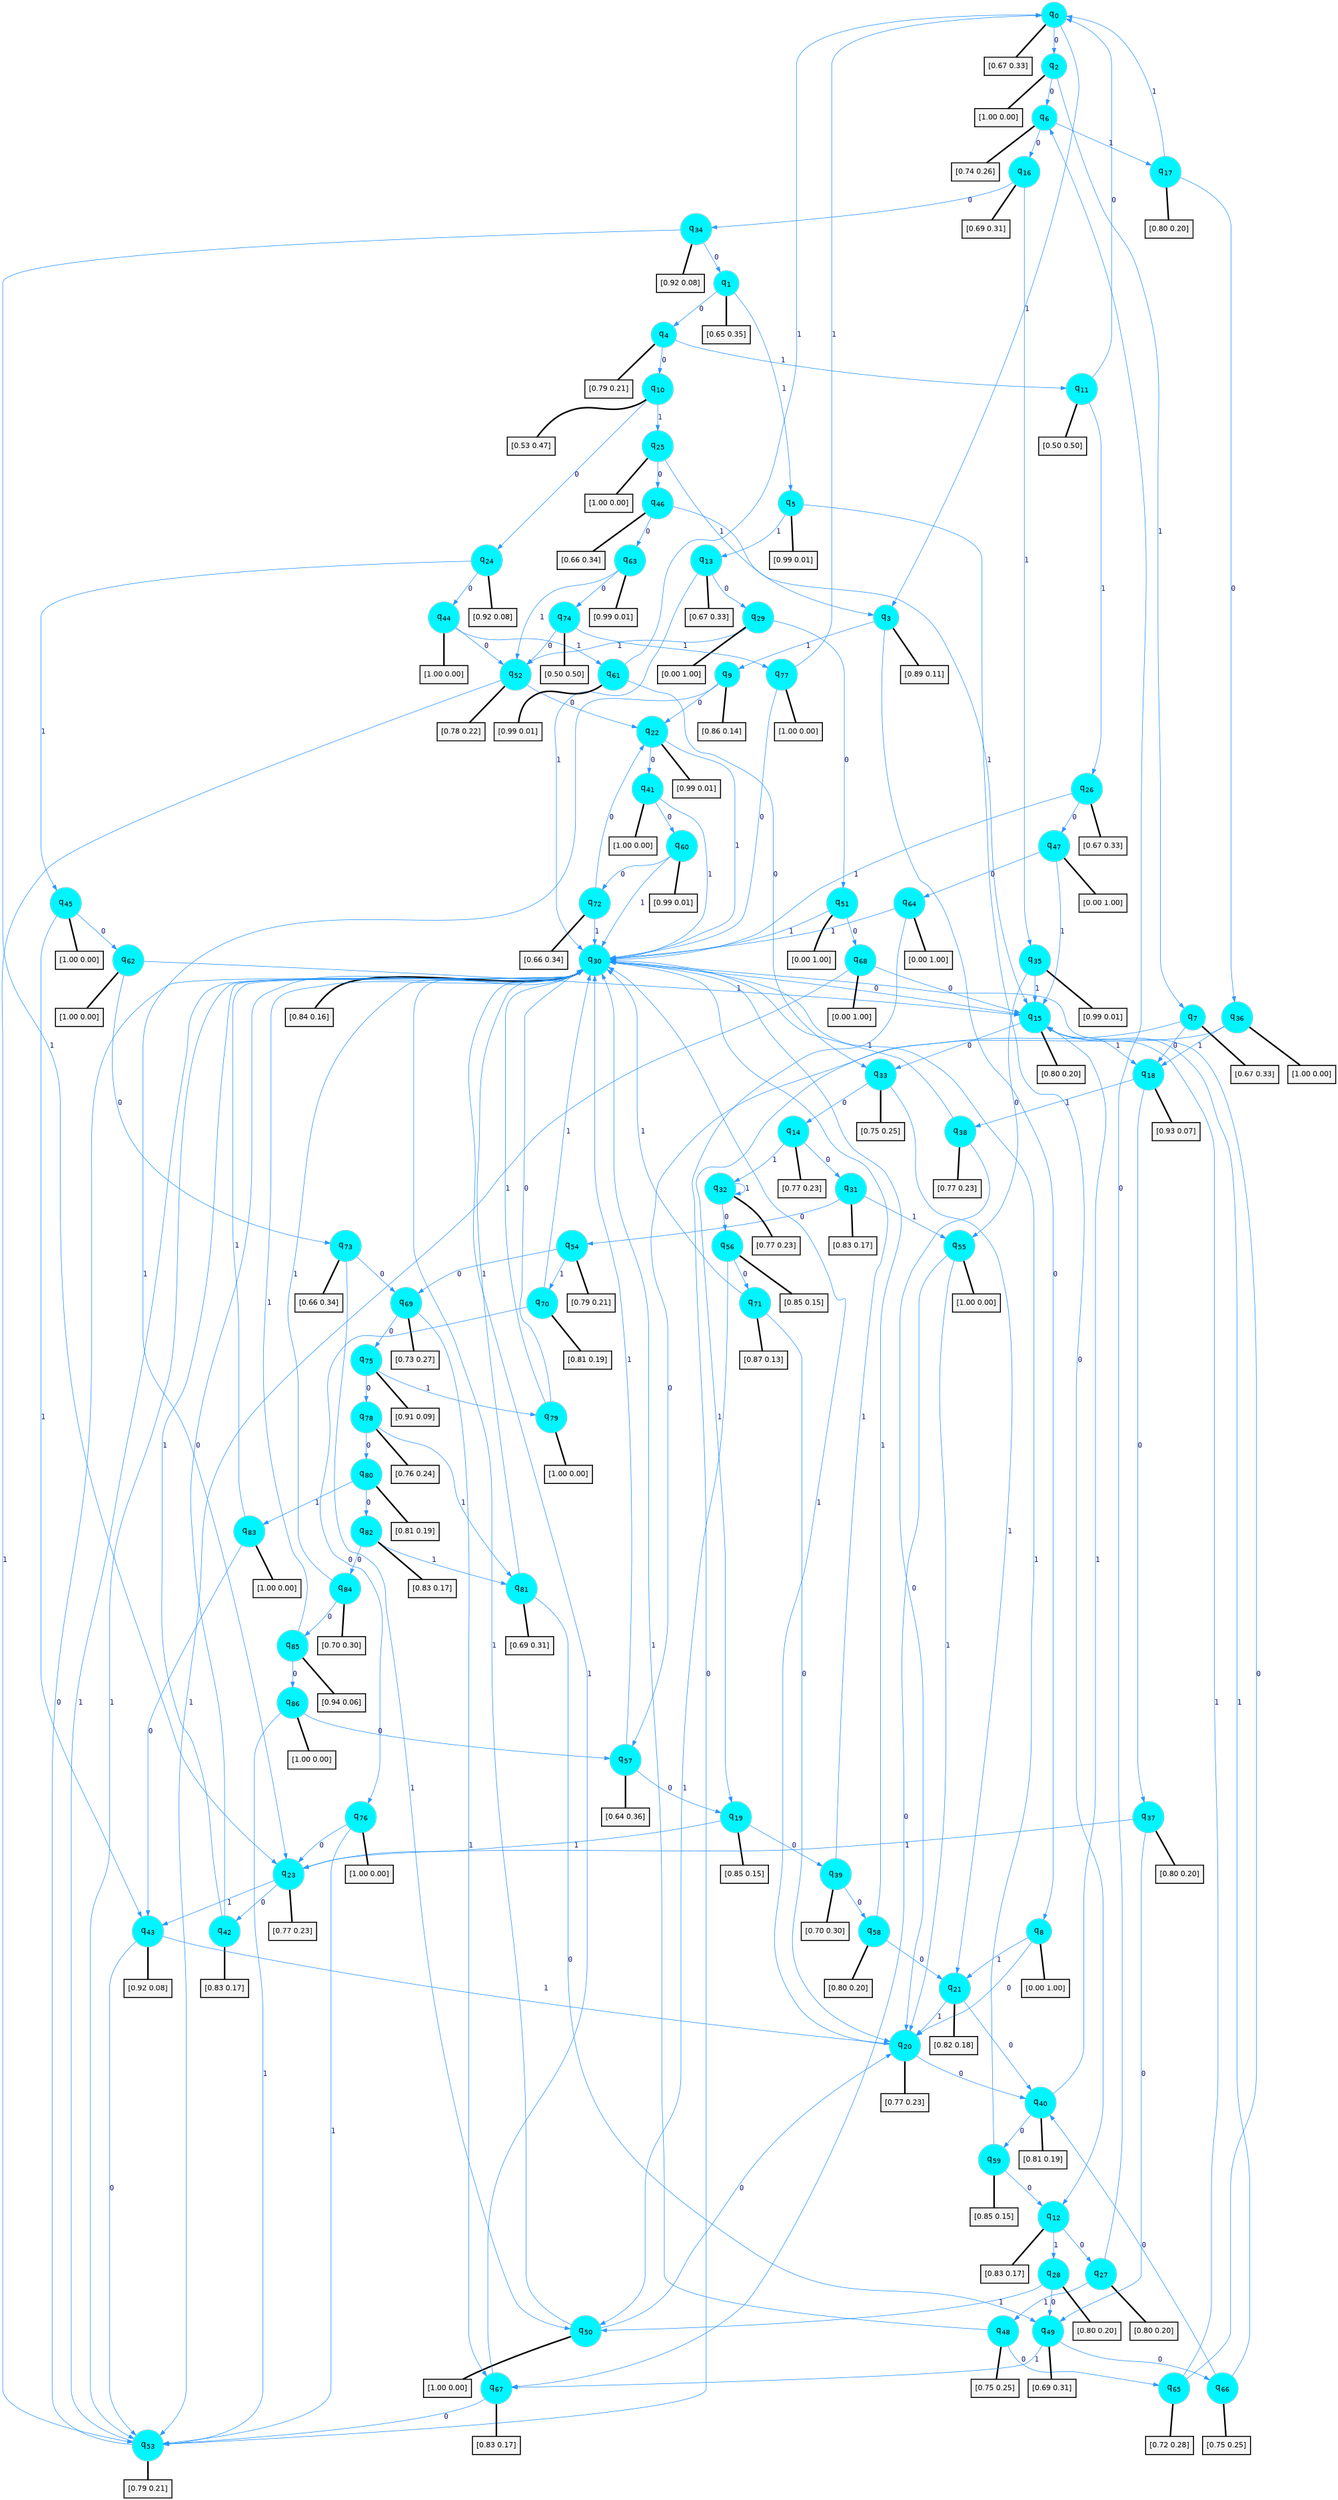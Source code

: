 digraph G {
graph [
bgcolor=transparent, dpi=300, rankdir=TD, size="40,25"];
node [
color=gray, fillcolor=turquoise1, fontcolor=black, fontname=Helvetica, fontsize=16, fontweight=bold, shape=circle, style=filled];
edge [
arrowsize=1, color=dodgerblue1, fontcolor=midnightblue, fontname=courier, fontweight=bold, penwidth=1, style=solid, weight=20];
0[label=<q<SUB>0</SUB>>];
1[label=<q<SUB>1</SUB>>];
2[label=<q<SUB>2</SUB>>];
3[label=<q<SUB>3</SUB>>];
4[label=<q<SUB>4</SUB>>];
5[label=<q<SUB>5</SUB>>];
6[label=<q<SUB>6</SUB>>];
7[label=<q<SUB>7</SUB>>];
8[label=<q<SUB>8</SUB>>];
9[label=<q<SUB>9</SUB>>];
10[label=<q<SUB>10</SUB>>];
11[label=<q<SUB>11</SUB>>];
12[label=<q<SUB>12</SUB>>];
13[label=<q<SUB>13</SUB>>];
14[label=<q<SUB>14</SUB>>];
15[label=<q<SUB>15</SUB>>];
16[label=<q<SUB>16</SUB>>];
17[label=<q<SUB>17</SUB>>];
18[label=<q<SUB>18</SUB>>];
19[label=<q<SUB>19</SUB>>];
20[label=<q<SUB>20</SUB>>];
21[label=<q<SUB>21</SUB>>];
22[label=<q<SUB>22</SUB>>];
23[label=<q<SUB>23</SUB>>];
24[label=<q<SUB>24</SUB>>];
25[label=<q<SUB>25</SUB>>];
26[label=<q<SUB>26</SUB>>];
27[label=<q<SUB>27</SUB>>];
28[label=<q<SUB>28</SUB>>];
29[label=<q<SUB>29</SUB>>];
30[label=<q<SUB>30</SUB>>];
31[label=<q<SUB>31</SUB>>];
32[label=<q<SUB>32</SUB>>];
33[label=<q<SUB>33</SUB>>];
34[label=<q<SUB>34</SUB>>];
35[label=<q<SUB>35</SUB>>];
36[label=<q<SUB>36</SUB>>];
37[label=<q<SUB>37</SUB>>];
38[label=<q<SUB>38</SUB>>];
39[label=<q<SUB>39</SUB>>];
40[label=<q<SUB>40</SUB>>];
41[label=<q<SUB>41</SUB>>];
42[label=<q<SUB>42</SUB>>];
43[label=<q<SUB>43</SUB>>];
44[label=<q<SUB>44</SUB>>];
45[label=<q<SUB>45</SUB>>];
46[label=<q<SUB>46</SUB>>];
47[label=<q<SUB>47</SUB>>];
48[label=<q<SUB>48</SUB>>];
49[label=<q<SUB>49</SUB>>];
50[label=<q<SUB>50</SUB>>];
51[label=<q<SUB>51</SUB>>];
52[label=<q<SUB>52</SUB>>];
53[label=<q<SUB>53</SUB>>];
54[label=<q<SUB>54</SUB>>];
55[label=<q<SUB>55</SUB>>];
56[label=<q<SUB>56</SUB>>];
57[label=<q<SUB>57</SUB>>];
58[label=<q<SUB>58</SUB>>];
59[label=<q<SUB>59</SUB>>];
60[label=<q<SUB>60</SUB>>];
61[label=<q<SUB>61</SUB>>];
62[label=<q<SUB>62</SUB>>];
63[label=<q<SUB>63</SUB>>];
64[label=<q<SUB>64</SUB>>];
65[label=<q<SUB>65</SUB>>];
66[label=<q<SUB>66</SUB>>];
67[label=<q<SUB>67</SUB>>];
68[label=<q<SUB>68</SUB>>];
69[label=<q<SUB>69</SUB>>];
70[label=<q<SUB>70</SUB>>];
71[label=<q<SUB>71</SUB>>];
72[label=<q<SUB>72</SUB>>];
73[label=<q<SUB>73</SUB>>];
74[label=<q<SUB>74</SUB>>];
75[label=<q<SUB>75</SUB>>];
76[label=<q<SUB>76</SUB>>];
77[label=<q<SUB>77</SUB>>];
78[label=<q<SUB>78</SUB>>];
79[label=<q<SUB>79</SUB>>];
80[label=<q<SUB>80</SUB>>];
81[label=<q<SUB>81</SUB>>];
82[label=<q<SUB>82</SUB>>];
83[label=<q<SUB>83</SUB>>];
84[label=<q<SUB>84</SUB>>];
85[label=<q<SUB>85</SUB>>];
86[label=<q<SUB>86</SUB>>];
87[label="[0.67 0.33]", shape=box,fontcolor=black, fontname=Helvetica, fontsize=14, penwidth=2, fillcolor=whitesmoke,color=black];
88[label="[0.65 0.35]", shape=box,fontcolor=black, fontname=Helvetica, fontsize=14, penwidth=2, fillcolor=whitesmoke,color=black];
89[label="[1.00 0.00]", shape=box,fontcolor=black, fontname=Helvetica, fontsize=14, penwidth=2, fillcolor=whitesmoke,color=black];
90[label="[0.89 0.11]", shape=box,fontcolor=black, fontname=Helvetica, fontsize=14, penwidth=2, fillcolor=whitesmoke,color=black];
91[label="[0.79 0.21]", shape=box,fontcolor=black, fontname=Helvetica, fontsize=14, penwidth=2, fillcolor=whitesmoke,color=black];
92[label="[0.99 0.01]", shape=box,fontcolor=black, fontname=Helvetica, fontsize=14, penwidth=2, fillcolor=whitesmoke,color=black];
93[label="[0.74 0.26]", shape=box,fontcolor=black, fontname=Helvetica, fontsize=14, penwidth=2, fillcolor=whitesmoke,color=black];
94[label="[0.67 0.33]", shape=box,fontcolor=black, fontname=Helvetica, fontsize=14, penwidth=2, fillcolor=whitesmoke,color=black];
95[label="[0.00 1.00]", shape=box,fontcolor=black, fontname=Helvetica, fontsize=14, penwidth=2, fillcolor=whitesmoke,color=black];
96[label="[0.86 0.14]", shape=box,fontcolor=black, fontname=Helvetica, fontsize=14, penwidth=2, fillcolor=whitesmoke,color=black];
97[label="[0.53 0.47]", shape=box,fontcolor=black, fontname=Helvetica, fontsize=14, penwidth=2, fillcolor=whitesmoke,color=black];
98[label="[0.50 0.50]", shape=box,fontcolor=black, fontname=Helvetica, fontsize=14, penwidth=2, fillcolor=whitesmoke,color=black];
99[label="[0.83 0.17]", shape=box,fontcolor=black, fontname=Helvetica, fontsize=14, penwidth=2, fillcolor=whitesmoke,color=black];
100[label="[0.67 0.33]", shape=box,fontcolor=black, fontname=Helvetica, fontsize=14, penwidth=2, fillcolor=whitesmoke,color=black];
101[label="[0.77 0.23]", shape=box,fontcolor=black, fontname=Helvetica, fontsize=14, penwidth=2, fillcolor=whitesmoke,color=black];
102[label="[0.80 0.20]", shape=box,fontcolor=black, fontname=Helvetica, fontsize=14, penwidth=2, fillcolor=whitesmoke,color=black];
103[label="[0.69 0.31]", shape=box,fontcolor=black, fontname=Helvetica, fontsize=14, penwidth=2, fillcolor=whitesmoke,color=black];
104[label="[0.80 0.20]", shape=box,fontcolor=black, fontname=Helvetica, fontsize=14, penwidth=2, fillcolor=whitesmoke,color=black];
105[label="[0.93 0.07]", shape=box,fontcolor=black, fontname=Helvetica, fontsize=14, penwidth=2, fillcolor=whitesmoke,color=black];
106[label="[0.85 0.15]", shape=box,fontcolor=black, fontname=Helvetica, fontsize=14, penwidth=2, fillcolor=whitesmoke,color=black];
107[label="[0.77 0.23]", shape=box,fontcolor=black, fontname=Helvetica, fontsize=14, penwidth=2, fillcolor=whitesmoke,color=black];
108[label="[0.82 0.18]", shape=box,fontcolor=black, fontname=Helvetica, fontsize=14, penwidth=2, fillcolor=whitesmoke,color=black];
109[label="[0.99 0.01]", shape=box,fontcolor=black, fontname=Helvetica, fontsize=14, penwidth=2, fillcolor=whitesmoke,color=black];
110[label="[0.77 0.23]", shape=box,fontcolor=black, fontname=Helvetica, fontsize=14, penwidth=2, fillcolor=whitesmoke,color=black];
111[label="[0.92 0.08]", shape=box,fontcolor=black, fontname=Helvetica, fontsize=14, penwidth=2, fillcolor=whitesmoke,color=black];
112[label="[1.00 0.00]", shape=box,fontcolor=black, fontname=Helvetica, fontsize=14, penwidth=2, fillcolor=whitesmoke,color=black];
113[label="[0.67 0.33]", shape=box,fontcolor=black, fontname=Helvetica, fontsize=14, penwidth=2, fillcolor=whitesmoke,color=black];
114[label="[0.80 0.20]", shape=box,fontcolor=black, fontname=Helvetica, fontsize=14, penwidth=2, fillcolor=whitesmoke,color=black];
115[label="[0.80 0.20]", shape=box,fontcolor=black, fontname=Helvetica, fontsize=14, penwidth=2, fillcolor=whitesmoke,color=black];
116[label="[0.00 1.00]", shape=box,fontcolor=black, fontname=Helvetica, fontsize=14, penwidth=2, fillcolor=whitesmoke,color=black];
117[label="[0.84 0.16]", shape=box,fontcolor=black, fontname=Helvetica, fontsize=14, penwidth=2, fillcolor=whitesmoke,color=black];
118[label="[0.83 0.17]", shape=box,fontcolor=black, fontname=Helvetica, fontsize=14, penwidth=2, fillcolor=whitesmoke,color=black];
119[label="[0.77 0.23]", shape=box,fontcolor=black, fontname=Helvetica, fontsize=14, penwidth=2, fillcolor=whitesmoke,color=black];
120[label="[0.75 0.25]", shape=box,fontcolor=black, fontname=Helvetica, fontsize=14, penwidth=2, fillcolor=whitesmoke,color=black];
121[label="[0.92 0.08]", shape=box,fontcolor=black, fontname=Helvetica, fontsize=14, penwidth=2, fillcolor=whitesmoke,color=black];
122[label="[0.99 0.01]", shape=box,fontcolor=black, fontname=Helvetica, fontsize=14, penwidth=2, fillcolor=whitesmoke,color=black];
123[label="[1.00 0.00]", shape=box,fontcolor=black, fontname=Helvetica, fontsize=14, penwidth=2, fillcolor=whitesmoke,color=black];
124[label="[0.80 0.20]", shape=box,fontcolor=black, fontname=Helvetica, fontsize=14, penwidth=2, fillcolor=whitesmoke,color=black];
125[label="[0.77 0.23]", shape=box,fontcolor=black, fontname=Helvetica, fontsize=14, penwidth=2, fillcolor=whitesmoke,color=black];
126[label="[0.70 0.30]", shape=box,fontcolor=black, fontname=Helvetica, fontsize=14, penwidth=2, fillcolor=whitesmoke,color=black];
127[label="[0.81 0.19]", shape=box,fontcolor=black, fontname=Helvetica, fontsize=14, penwidth=2, fillcolor=whitesmoke,color=black];
128[label="[1.00 0.00]", shape=box,fontcolor=black, fontname=Helvetica, fontsize=14, penwidth=2, fillcolor=whitesmoke,color=black];
129[label="[0.83 0.17]", shape=box,fontcolor=black, fontname=Helvetica, fontsize=14, penwidth=2, fillcolor=whitesmoke,color=black];
130[label="[0.92 0.08]", shape=box,fontcolor=black, fontname=Helvetica, fontsize=14, penwidth=2, fillcolor=whitesmoke,color=black];
131[label="[1.00 0.00]", shape=box,fontcolor=black, fontname=Helvetica, fontsize=14, penwidth=2, fillcolor=whitesmoke,color=black];
132[label="[1.00 0.00]", shape=box,fontcolor=black, fontname=Helvetica, fontsize=14, penwidth=2, fillcolor=whitesmoke,color=black];
133[label="[0.66 0.34]", shape=box,fontcolor=black, fontname=Helvetica, fontsize=14, penwidth=2, fillcolor=whitesmoke,color=black];
134[label="[0.00 1.00]", shape=box,fontcolor=black, fontname=Helvetica, fontsize=14, penwidth=2, fillcolor=whitesmoke,color=black];
135[label="[0.75 0.25]", shape=box,fontcolor=black, fontname=Helvetica, fontsize=14, penwidth=2, fillcolor=whitesmoke,color=black];
136[label="[0.69 0.31]", shape=box,fontcolor=black, fontname=Helvetica, fontsize=14, penwidth=2, fillcolor=whitesmoke,color=black];
137[label="[1.00 0.00]", shape=box,fontcolor=black, fontname=Helvetica, fontsize=14, penwidth=2, fillcolor=whitesmoke,color=black];
138[label="[0.00 1.00]", shape=box,fontcolor=black, fontname=Helvetica, fontsize=14, penwidth=2, fillcolor=whitesmoke,color=black];
139[label="[0.78 0.22]", shape=box,fontcolor=black, fontname=Helvetica, fontsize=14, penwidth=2, fillcolor=whitesmoke,color=black];
140[label="[0.79 0.21]", shape=box,fontcolor=black, fontname=Helvetica, fontsize=14, penwidth=2, fillcolor=whitesmoke,color=black];
141[label="[0.79 0.21]", shape=box,fontcolor=black, fontname=Helvetica, fontsize=14, penwidth=2, fillcolor=whitesmoke,color=black];
142[label="[1.00 0.00]", shape=box,fontcolor=black, fontname=Helvetica, fontsize=14, penwidth=2, fillcolor=whitesmoke,color=black];
143[label="[0.85 0.15]", shape=box,fontcolor=black, fontname=Helvetica, fontsize=14, penwidth=2, fillcolor=whitesmoke,color=black];
144[label="[0.64 0.36]", shape=box,fontcolor=black, fontname=Helvetica, fontsize=14, penwidth=2, fillcolor=whitesmoke,color=black];
145[label="[0.80 0.20]", shape=box,fontcolor=black, fontname=Helvetica, fontsize=14, penwidth=2, fillcolor=whitesmoke,color=black];
146[label="[0.85 0.15]", shape=box,fontcolor=black, fontname=Helvetica, fontsize=14, penwidth=2, fillcolor=whitesmoke,color=black];
147[label="[0.99 0.01]", shape=box,fontcolor=black, fontname=Helvetica, fontsize=14, penwidth=2, fillcolor=whitesmoke,color=black];
148[label="[0.99 0.01]", shape=box,fontcolor=black, fontname=Helvetica, fontsize=14, penwidth=2, fillcolor=whitesmoke,color=black];
149[label="[1.00 0.00]", shape=box,fontcolor=black, fontname=Helvetica, fontsize=14, penwidth=2, fillcolor=whitesmoke,color=black];
150[label="[0.99 0.01]", shape=box,fontcolor=black, fontname=Helvetica, fontsize=14, penwidth=2, fillcolor=whitesmoke,color=black];
151[label="[0.00 1.00]", shape=box,fontcolor=black, fontname=Helvetica, fontsize=14, penwidth=2, fillcolor=whitesmoke,color=black];
152[label="[0.72 0.28]", shape=box,fontcolor=black, fontname=Helvetica, fontsize=14, penwidth=2, fillcolor=whitesmoke,color=black];
153[label="[0.75 0.25]", shape=box,fontcolor=black, fontname=Helvetica, fontsize=14, penwidth=2, fillcolor=whitesmoke,color=black];
154[label="[0.83 0.17]", shape=box,fontcolor=black, fontname=Helvetica, fontsize=14, penwidth=2, fillcolor=whitesmoke,color=black];
155[label="[0.00 1.00]", shape=box,fontcolor=black, fontname=Helvetica, fontsize=14, penwidth=2, fillcolor=whitesmoke,color=black];
156[label="[0.73 0.27]", shape=box,fontcolor=black, fontname=Helvetica, fontsize=14, penwidth=2, fillcolor=whitesmoke,color=black];
157[label="[0.81 0.19]", shape=box,fontcolor=black, fontname=Helvetica, fontsize=14, penwidth=2, fillcolor=whitesmoke,color=black];
158[label="[0.87 0.13]", shape=box,fontcolor=black, fontname=Helvetica, fontsize=14, penwidth=2, fillcolor=whitesmoke,color=black];
159[label="[0.66 0.34]", shape=box,fontcolor=black, fontname=Helvetica, fontsize=14, penwidth=2, fillcolor=whitesmoke,color=black];
160[label="[0.66 0.34]", shape=box,fontcolor=black, fontname=Helvetica, fontsize=14, penwidth=2, fillcolor=whitesmoke,color=black];
161[label="[0.50 0.50]", shape=box,fontcolor=black, fontname=Helvetica, fontsize=14, penwidth=2, fillcolor=whitesmoke,color=black];
162[label="[0.91 0.09]", shape=box,fontcolor=black, fontname=Helvetica, fontsize=14, penwidth=2, fillcolor=whitesmoke,color=black];
163[label="[1.00 0.00]", shape=box,fontcolor=black, fontname=Helvetica, fontsize=14, penwidth=2, fillcolor=whitesmoke,color=black];
164[label="[1.00 0.00]", shape=box,fontcolor=black, fontname=Helvetica, fontsize=14, penwidth=2, fillcolor=whitesmoke,color=black];
165[label="[0.76 0.24]", shape=box,fontcolor=black, fontname=Helvetica, fontsize=14, penwidth=2, fillcolor=whitesmoke,color=black];
166[label="[1.00 0.00]", shape=box,fontcolor=black, fontname=Helvetica, fontsize=14, penwidth=2, fillcolor=whitesmoke,color=black];
167[label="[0.81 0.19]", shape=box,fontcolor=black, fontname=Helvetica, fontsize=14, penwidth=2, fillcolor=whitesmoke,color=black];
168[label="[0.69 0.31]", shape=box,fontcolor=black, fontname=Helvetica, fontsize=14, penwidth=2, fillcolor=whitesmoke,color=black];
169[label="[0.83 0.17]", shape=box,fontcolor=black, fontname=Helvetica, fontsize=14, penwidth=2, fillcolor=whitesmoke,color=black];
170[label="[1.00 0.00]", shape=box,fontcolor=black, fontname=Helvetica, fontsize=14, penwidth=2, fillcolor=whitesmoke,color=black];
171[label="[0.70 0.30]", shape=box,fontcolor=black, fontname=Helvetica, fontsize=14, penwidth=2, fillcolor=whitesmoke,color=black];
172[label="[0.94 0.06]", shape=box,fontcolor=black, fontname=Helvetica, fontsize=14, penwidth=2, fillcolor=whitesmoke,color=black];
173[label="[1.00 0.00]", shape=box,fontcolor=black, fontname=Helvetica, fontsize=14, penwidth=2, fillcolor=whitesmoke,color=black];
0->2 [label=0];
0->3 [label=1];
0->87 [arrowhead=none, penwidth=3,color=black];
1->4 [label=0];
1->5 [label=1];
1->88 [arrowhead=none, penwidth=3,color=black];
2->6 [label=0];
2->7 [label=1];
2->89 [arrowhead=none, penwidth=3,color=black];
3->8 [label=0];
3->9 [label=1];
3->90 [arrowhead=none, penwidth=3,color=black];
4->10 [label=0];
4->11 [label=1];
4->91 [arrowhead=none, penwidth=3,color=black];
5->12 [label=0];
5->13 [label=1];
5->92 [arrowhead=none, penwidth=3,color=black];
6->16 [label=0];
6->17 [label=1];
6->93 [arrowhead=none, penwidth=3,color=black];
7->18 [label=0];
7->19 [label=1];
7->94 [arrowhead=none, penwidth=3,color=black];
8->20 [label=0];
8->21 [label=1];
8->95 [arrowhead=none, penwidth=3,color=black];
9->22 [label=0];
9->23 [label=1];
9->96 [arrowhead=none, penwidth=3,color=black];
10->24 [label=0];
10->25 [label=1];
10->97 [arrowhead=none, penwidth=3,color=black];
11->0 [label=0];
11->26 [label=1];
11->98 [arrowhead=none, penwidth=3,color=black];
12->27 [label=0];
12->28 [label=1];
12->99 [arrowhead=none, penwidth=3,color=black];
13->29 [label=0];
13->30 [label=1];
13->100 [arrowhead=none, penwidth=3,color=black];
14->31 [label=0];
14->32 [label=1];
14->101 [arrowhead=none, penwidth=3,color=black];
15->33 [label=0];
15->18 [label=1];
15->102 [arrowhead=none, penwidth=3,color=black];
16->34 [label=0];
16->35 [label=1];
16->103 [arrowhead=none, penwidth=3,color=black];
17->36 [label=0];
17->0 [label=1];
17->104 [arrowhead=none, penwidth=3,color=black];
18->37 [label=0];
18->38 [label=1];
18->105 [arrowhead=none, penwidth=3,color=black];
19->39 [label=0];
19->23 [label=1];
19->106 [arrowhead=none, penwidth=3,color=black];
20->40 [label=0];
20->30 [label=1];
20->107 [arrowhead=none, penwidth=3,color=black];
21->40 [label=0];
21->20 [label=1];
21->108 [arrowhead=none, penwidth=3,color=black];
22->41 [label=0];
22->30 [label=1];
22->109 [arrowhead=none, penwidth=3,color=black];
23->42 [label=0];
23->43 [label=1];
23->110 [arrowhead=none, penwidth=3,color=black];
24->44 [label=0];
24->45 [label=1];
24->111 [arrowhead=none, penwidth=3,color=black];
25->46 [label=0];
25->3 [label=1];
25->112 [arrowhead=none, penwidth=3,color=black];
26->47 [label=0];
26->30 [label=1];
26->113 [arrowhead=none, penwidth=3,color=black];
27->6 [label=0];
27->48 [label=1];
27->114 [arrowhead=none, penwidth=3,color=black];
28->49 [label=0];
28->50 [label=1];
28->115 [arrowhead=none, penwidth=3,color=black];
29->51 [label=0];
29->52 [label=1];
29->116 [arrowhead=none, penwidth=3,color=black];
30->15 [label=0];
30->53 [label=1];
30->117 [arrowhead=none, penwidth=3,color=black];
31->54 [label=0];
31->55 [label=1];
31->118 [arrowhead=none, penwidth=3,color=black];
32->56 [label=0];
32->32 [label=1];
32->119 [arrowhead=none, penwidth=3,color=black];
33->14 [label=0];
33->21 [label=1];
33->120 [arrowhead=none, penwidth=3,color=black];
34->1 [label=0];
34->23 [label=1];
34->121 [arrowhead=none, penwidth=3,color=black];
35->55 [label=0];
35->15 [label=1];
35->122 [arrowhead=none, penwidth=3,color=black];
36->57 [label=0];
36->18 [label=1];
36->123 [arrowhead=none, penwidth=3,color=black];
37->49 [label=0];
37->23 [label=1];
37->124 [arrowhead=none, penwidth=3,color=black];
38->20 [label=0];
38->30 [label=1];
38->125 [arrowhead=none, penwidth=3,color=black];
39->58 [label=0];
39->30 [label=1];
39->126 [arrowhead=none, penwidth=3,color=black];
40->59 [label=0];
40->15 [label=1];
40->127 [arrowhead=none, penwidth=3,color=black];
41->60 [label=0];
41->30 [label=1];
41->128 [arrowhead=none, penwidth=3,color=black];
42->30 [label=0];
42->30 [label=1];
42->129 [arrowhead=none, penwidth=3,color=black];
43->53 [label=0];
43->20 [label=1];
43->130 [arrowhead=none, penwidth=3,color=black];
44->52 [label=0];
44->61 [label=1];
44->131 [arrowhead=none, penwidth=3,color=black];
45->62 [label=0];
45->43 [label=1];
45->132 [arrowhead=none, penwidth=3,color=black];
46->63 [label=0];
46->15 [label=1];
46->133 [arrowhead=none, penwidth=3,color=black];
47->64 [label=0];
47->15 [label=1];
47->134 [arrowhead=none, penwidth=3,color=black];
48->65 [label=0];
48->30 [label=1];
48->135 [arrowhead=none, penwidth=3,color=black];
49->66 [label=0];
49->67 [label=1];
49->136 [arrowhead=none, penwidth=3,color=black];
50->20 [label=0];
50->30 [label=1];
50->137 [arrowhead=none, penwidth=3,color=black];
51->68 [label=0];
51->30 [label=1];
51->138 [arrowhead=none, penwidth=3,color=black];
52->22 [label=0];
52->53 [label=1];
52->139 [arrowhead=none, penwidth=3,color=black];
53->30 [label=0];
53->30 [label=1];
53->140 [arrowhead=none, penwidth=3,color=black];
54->69 [label=0];
54->70 [label=1];
54->141 [arrowhead=none, penwidth=3,color=black];
55->67 [label=0];
55->20 [label=1];
55->142 [arrowhead=none, penwidth=3,color=black];
56->71 [label=0];
56->50 [label=1];
56->143 [arrowhead=none, penwidth=3,color=black];
57->19 [label=0];
57->30 [label=1];
57->144 [arrowhead=none, penwidth=3,color=black];
58->21 [label=0];
58->30 [label=1];
58->145 [arrowhead=none, penwidth=3,color=black];
59->12 [label=0];
59->30 [label=1];
59->146 [arrowhead=none, penwidth=3,color=black];
60->72 [label=0];
60->30 [label=1];
60->147 [arrowhead=none, penwidth=3,color=black];
61->33 [label=0];
61->0 [label=1];
61->148 [arrowhead=none, penwidth=3,color=black];
62->73 [label=0];
62->15 [label=1];
62->149 [arrowhead=none, penwidth=3,color=black];
63->74 [label=0];
63->52 [label=1];
63->150 [arrowhead=none, penwidth=3,color=black];
64->53 [label=0];
64->30 [label=1];
64->151 [arrowhead=none, penwidth=3,color=black];
65->30 [label=0];
65->15 [label=1];
65->152 [arrowhead=none, penwidth=3,color=black];
66->40 [label=0];
66->15 [label=1];
66->153 [arrowhead=none, penwidth=3,color=black];
67->53 [label=0];
67->30 [label=1];
67->154 [arrowhead=none, penwidth=3,color=black];
68->15 [label=0];
68->53 [label=1];
68->155 [arrowhead=none, penwidth=3,color=black];
69->75 [label=0];
69->67 [label=1];
69->156 [arrowhead=none, penwidth=3,color=black];
70->76 [label=0];
70->30 [label=1];
70->157 [arrowhead=none, penwidth=3,color=black];
71->20 [label=0];
71->30 [label=1];
71->158 [arrowhead=none, penwidth=3,color=black];
72->22 [label=0];
72->30 [label=1];
72->159 [arrowhead=none, penwidth=3,color=black];
73->69 [label=0];
73->50 [label=1];
73->160 [arrowhead=none, penwidth=3,color=black];
74->52 [label=0];
74->77 [label=1];
74->161 [arrowhead=none, penwidth=3,color=black];
75->78 [label=0];
75->79 [label=1];
75->162 [arrowhead=none, penwidth=3,color=black];
76->23 [label=0];
76->53 [label=1];
76->163 [arrowhead=none, penwidth=3,color=black];
77->30 [label=0];
77->0 [label=1];
77->164 [arrowhead=none, penwidth=3,color=black];
78->80 [label=0];
78->81 [label=1];
78->165 [arrowhead=none, penwidth=3,color=black];
79->30 [label=0];
79->30 [label=1];
79->166 [arrowhead=none, penwidth=3,color=black];
80->82 [label=0];
80->83 [label=1];
80->167 [arrowhead=none, penwidth=3,color=black];
81->49 [label=0];
81->30 [label=1];
81->168 [arrowhead=none, penwidth=3,color=black];
82->84 [label=0];
82->81 [label=1];
82->169 [arrowhead=none, penwidth=3,color=black];
83->43 [label=0];
83->30 [label=1];
83->170 [arrowhead=none, penwidth=3,color=black];
84->85 [label=0];
84->30 [label=1];
84->171 [arrowhead=none, penwidth=3,color=black];
85->86 [label=0];
85->30 [label=1];
85->172 [arrowhead=none, penwidth=3,color=black];
86->57 [label=0];
86->53 [label=1];
86->173 [arrowhead=none, penwidth=3,color=black];
}
